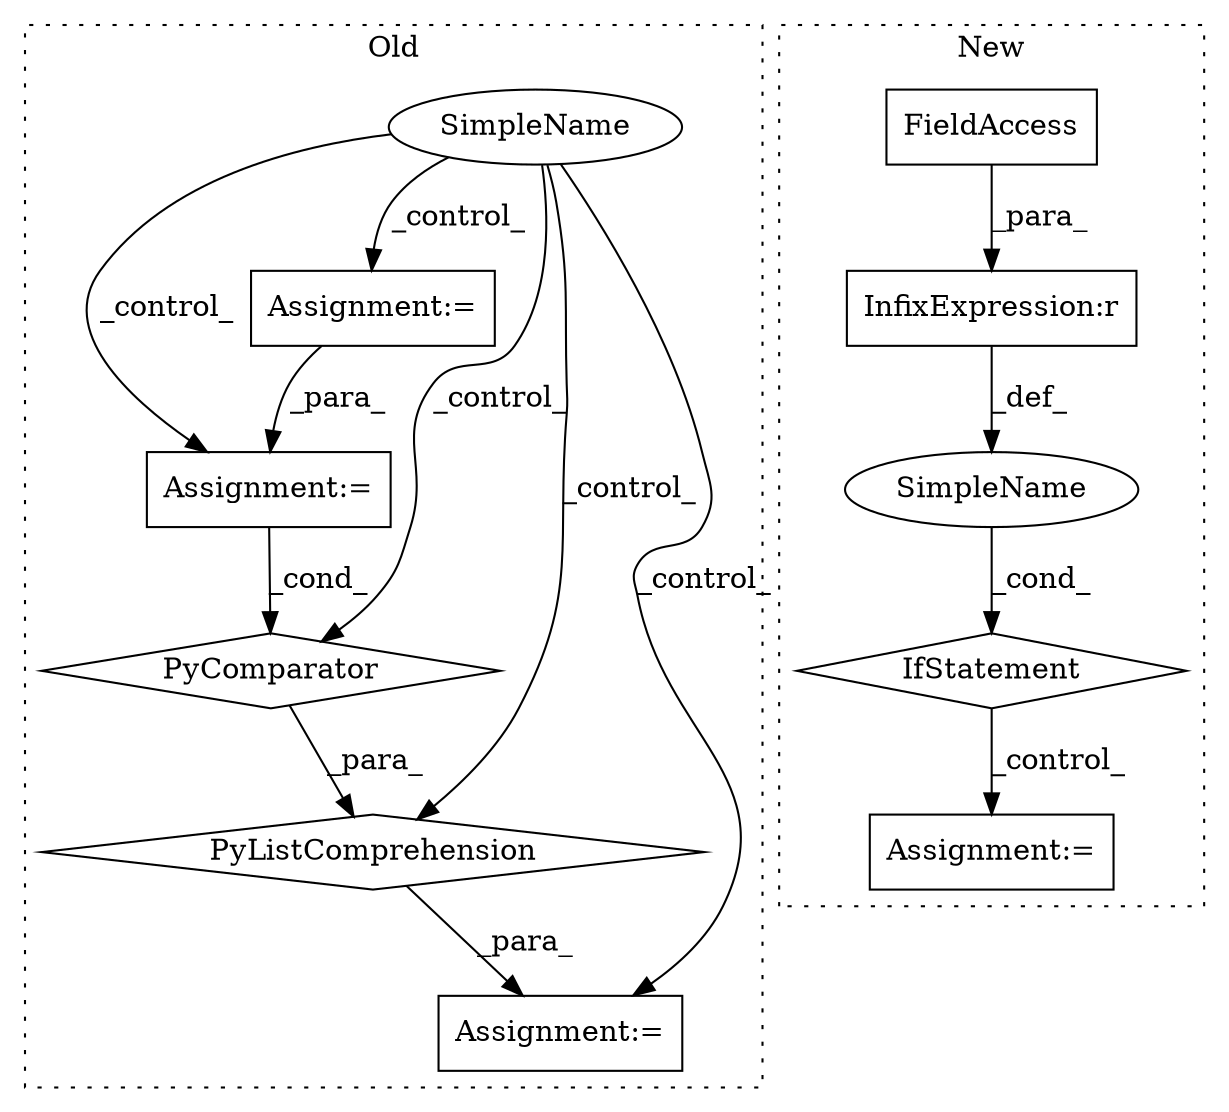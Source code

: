 digraph G {
subgraph cluster0 {
1 [label="PyComparator" a="113" s="891" l="44" shape="diamond"];
3 [label="Assignment:=" a="7" s="891" l="44" shape="box"];
4 [label="PyListComprehension" a="109" s="782" l="161" shape="diamond"];
5 [label="Assignment:=" a="7" s="764" l="18" shape="box"];
10 [label="SimpleName" a="42" s="" l="" shape="ellipse"];
11 [label="Assignment:=" a="7" s="648" l="1" shape="box"];
label = "Old";
style="dotted";
}
subgraph cluster1 {
2 [label="IfStatement" a="25" s="1184,1206" l="4,2" shape="diamond"];
6 [label="Assignment:=" a="7" s="1228" l="1" shape="box"];
7 [label="SimpleName" a="42" s="" l="" shape="ellipse"];
8 [label="InfixExpression:r" a="27" s="1198" l="4" shape="box"];
9 [label="FieldAccess" a="22" s="1188" l="10" shape="box"];
label = "New";
style="dotted";
}
1 -> 4 [label="_para_"];
2 -> 6 [label="_control_"];
3 -> 1 [label="_cond_"];
4 -> 5 [label="_para_"];
7 -> 2 [label="_cond_"];
8 -> 7 [label="_def_"];
9 -> 8 [label="_para_"];
10 -> 4 [label="_control_"];
10 -> 11 [label="_control_"];
10 -> 3 [label="_control_"];
10 -> 5 [label="_control_"];
10 -> 1 [label="_control_"];
11 -> 3 [label="_para_"];
}